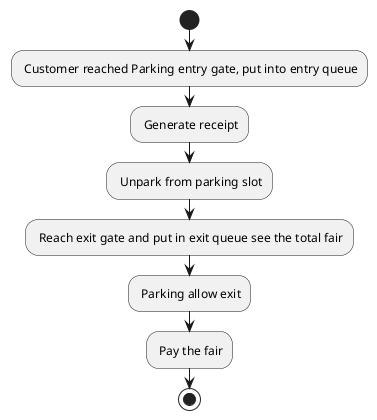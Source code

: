 @startuml
'https://plantuml.com/activity-diagram-beta

start
: Customer reached Parking entry gate, put into entry queue;
: Generate receipt;
: Unpark from parking slot;
: Reach exit gate and put in exit queue see the total fair;
: Parking allow exit;
: Pay the fair;

stop

@enduml
